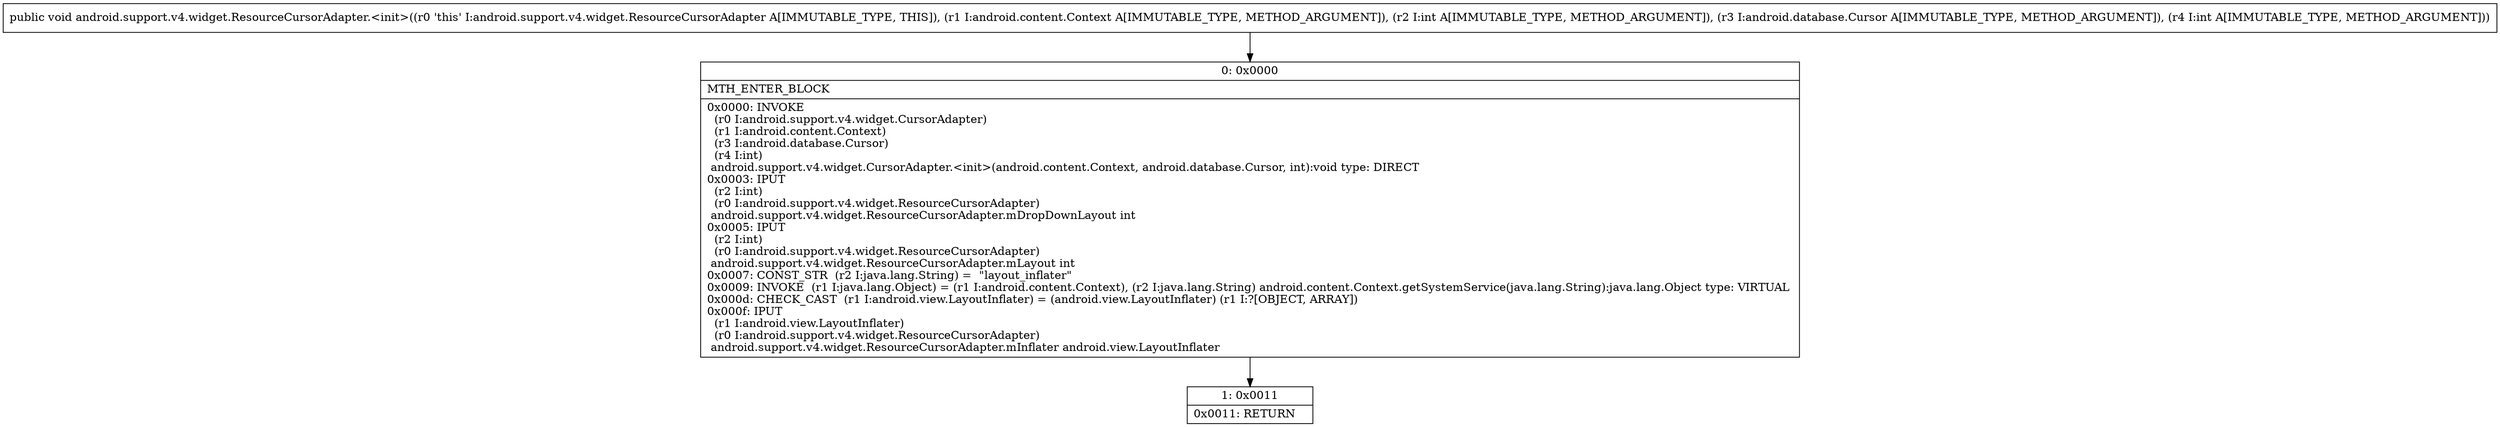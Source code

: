 digraph "CFG forandroid.support.v4.widget.ResourceCursorAdapter.\<init\>(Landroid\/content\/Context;ILandroid\/database\/Cursor;I)V" {
Node_0 [shape=record,label="{0\:\ 0x0000|MTH_ENTER_BLOCK\l|0x0000: INVOKE  \l  (r0 I:android.support.v4.widget.CursorAdapter)\l  (r1 I:android.content.Context)\l  (r3 I:android.database.Cursor)\l  (r4 I:int)\l android.support.v4.widget.CursorAdapter.\<init\>(android.content.Context, android.database.Cursor, int):void type: DIRECT \l0x0003: IPUT  \l  (r2 I:int)\l  (r0 I:android.support.v4.widget.ResourceCursorAdapter)\l android.support.v4.widget.ResourceCursorAdapter.mDropDownLayout int \l0x0005: IPUT  \l  (r2 I:int)\l  (r0 I:android.support.v4.widget.ResourceCursorAdapter)\l android.support.v4.widget.ResourceCursorAdapter.mLayout int \l0x0007: CONST_STR  (r2 I:java.lang.String) =  \"layout_inflater\" \l0x0009: INVOKE  (r1 I:java.lang.Object) = (r1 I:android.content.Context), (r2 I:java.lang.String) android.content.Context.getSystemService(java.lang.String):java.lang.Object type: VIRTUAL \l0x000d: CHECK_CAST  (r1 I:android.view.LayoutInflater) = (android.view.LayoutInflater) (r1 I:?[OBJECT, ARRAY]) \l0x000f: IPUT  \l  (r1 I:android.view.LayoutInflater)\l  (r0 I:android.support.v4.widget.ResourceCursorAdapter)\l android.support.v4.widget.ResourceCursorAdapter.mInflater android.view.LayoutInflater \l}"];
Node_1 [shape=record,label="{1\:\ 0x0011|0x0011: RETURN   \l}"];
MethodNode[shape=record,label="{public void android.support.v4.widget.ResourceCursorAdapter.\<init\>((r0 'this' I:android.support.v4.widget.ResourceCursorAdapter A[IMMUTABLE_TYPE, THIS]), (r1 I:android.content.Context A[IMMUTABLE_TYPE, METHOD_ARGUMENT]), (r2 I:int A[IMMUTABLE_TYPE, METHOD_ARGUMENT]), (r3 I:android.database.Cursor A[IMMUTABLE_TYPE, METHOD_ARGUMENT]), (r4 I:int A[IMMUTABLE_TYPE, METHOD_ARGUMENT])) }"];
MethodNode -> Node_0;
Node_0 -> Node_1;
}

